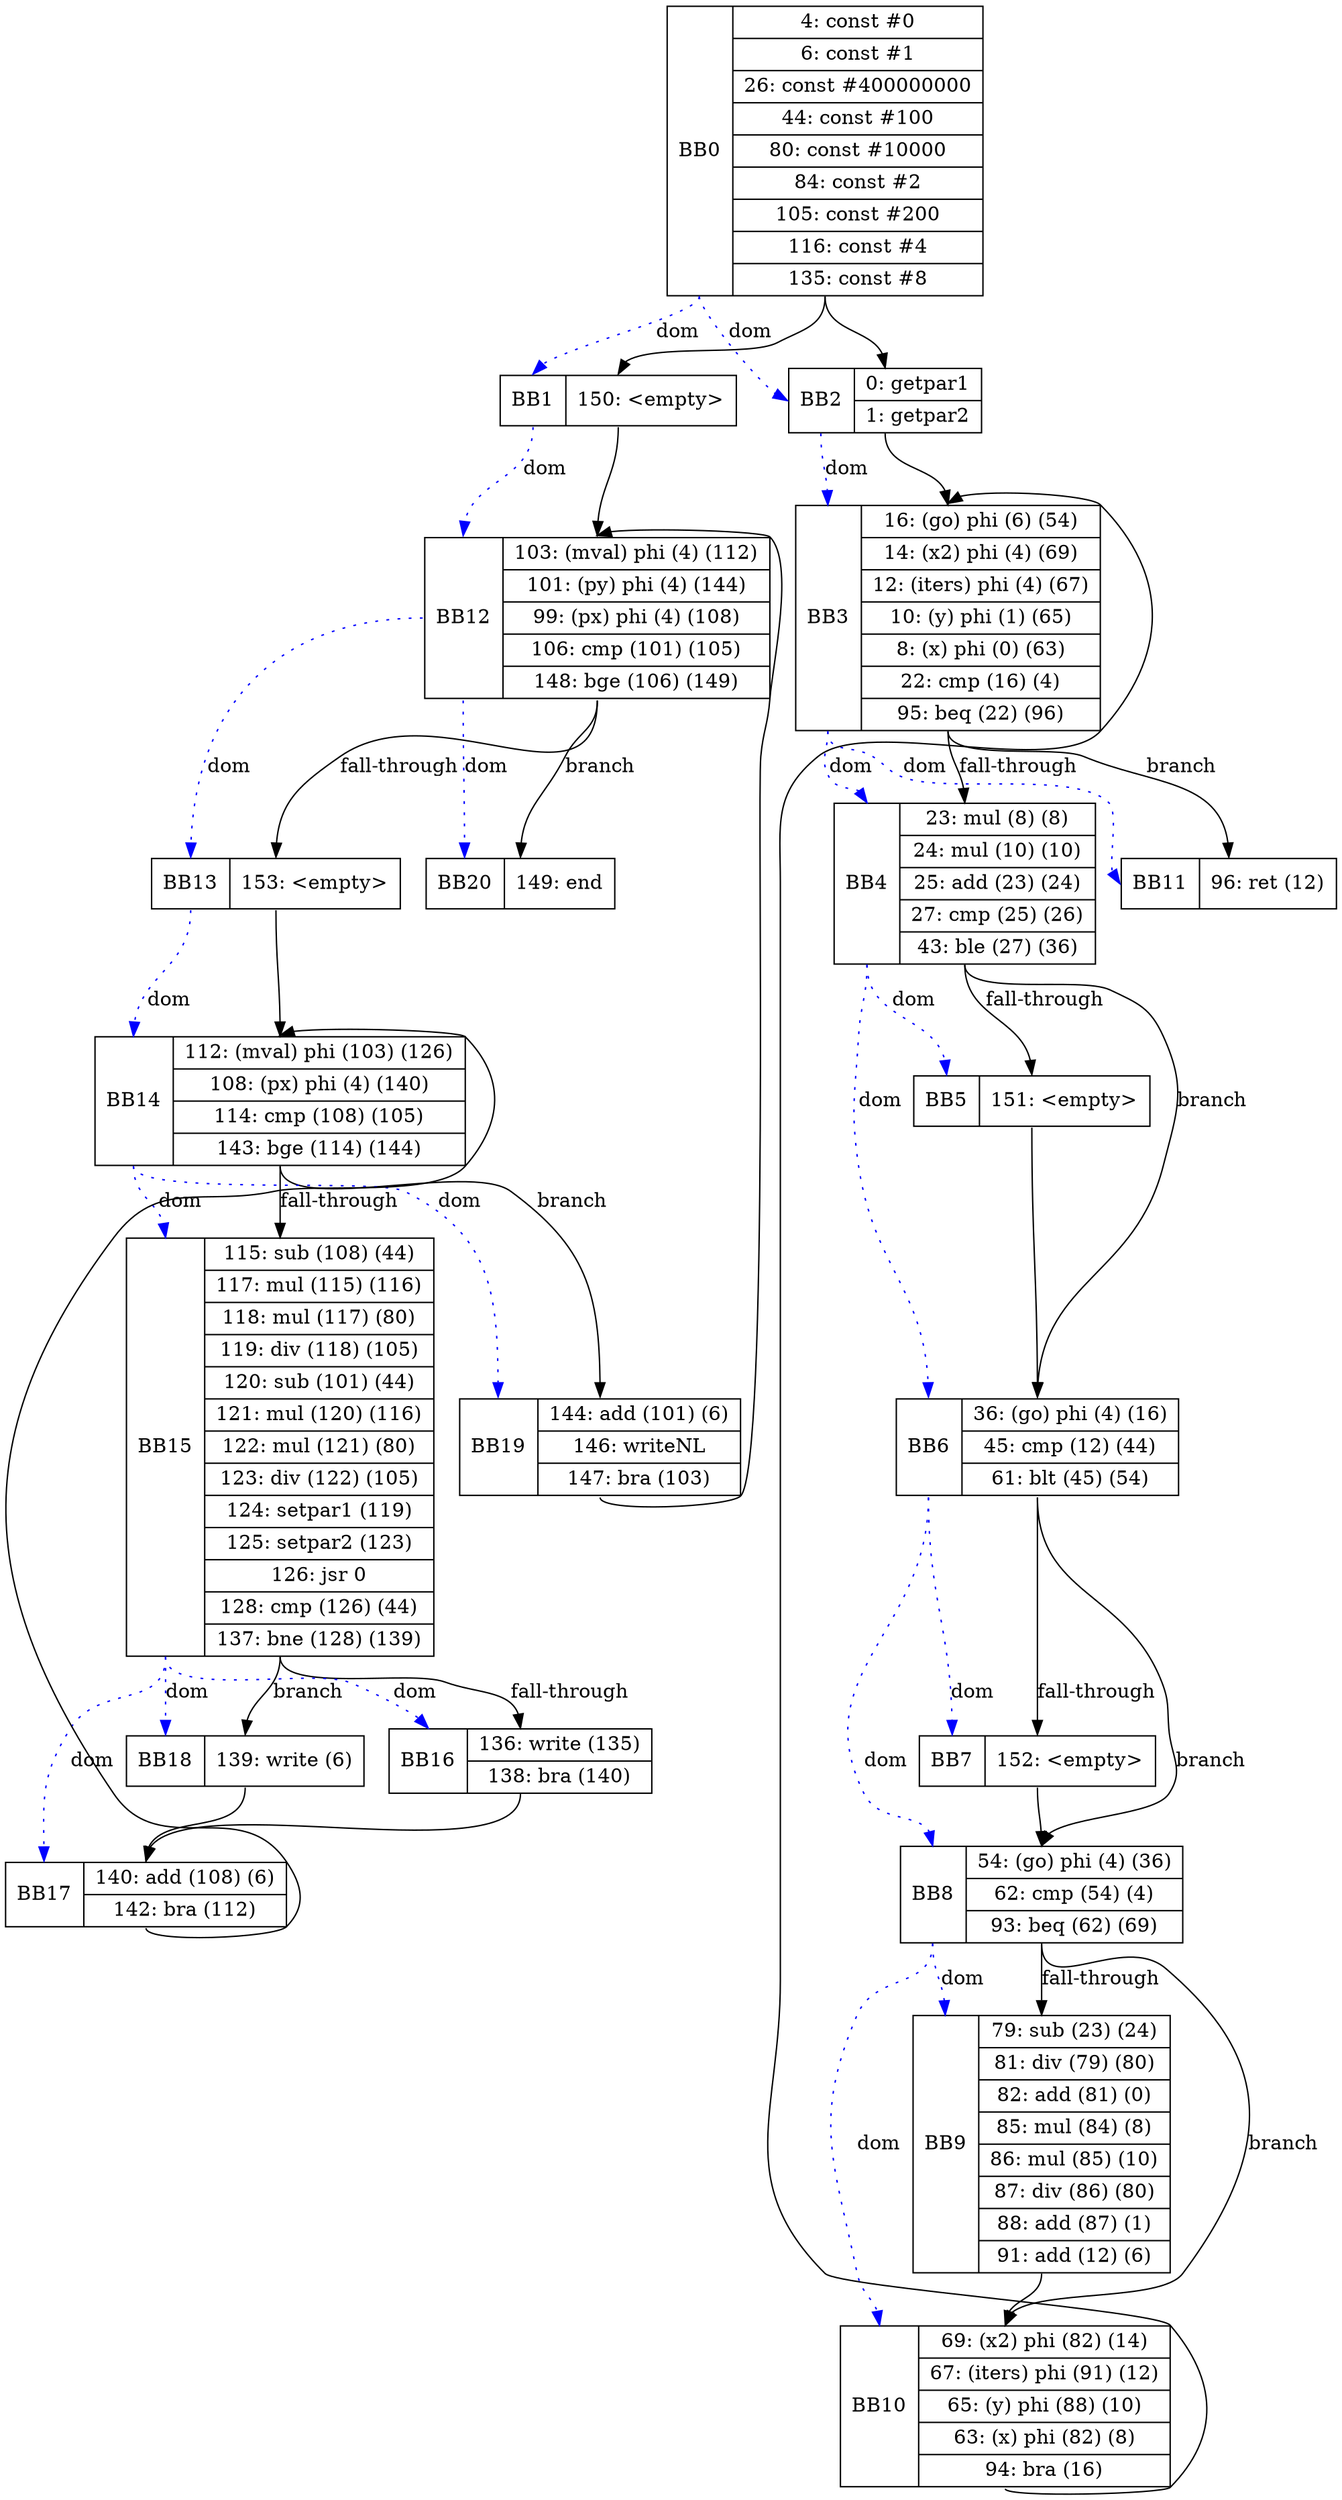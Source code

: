 digraph G {
	bb0 [shape=record, label="<b>BB0 | { 4: const #0 | 6: const #1 | 26: const #400000000 | 44: const #100 | 80: const #10000 | 84: const #2 | 105: const #200 | 116: const #4 | 135: const #8 }"];


	bb1 [shape=record, label="<b>BB1 | { 150: \<empty\> }"];
	bb1:s -> bb12:n ;
	bb0:b -> bb1:b [color=blue, style=dotted, label="dom"];


	bb2 [shape=record, label="<b>BB2 | { 0: getpar1 | 1: getpar2 }"];
	bb2:s -> bb3:n ;
	bb0:b -> bb2:b [color=blue, style=dotted, label="dom"];


	bb3 [shape=record, label="<b>BB3 | { 16: (go) phi (6) (54) | 14: (x2) phi (4) (69) | 12: (iters) phi (4) (67) | 10: (y) phi (1) (65) | 8: (x) phi (0) (63) | 22: cmp (16) (4) | 95: beq (22) (96) }"];
	bb3:s -> bb4:n [label="fall-through"];
	bb3:s -> bb11:n [label="branch"];
	bb2:b -> bb3:b [color=blue, style=dotted, label="dom"];


	bb4 [shape=record, label="<b>BB4 | { 23: mul (8) (8) | 24: mul (10) (10) | 25: add (23) (24) | 27: cmp (25) (26) | 43: ble (27) (36) }"];
	bb4:s -> bb5:n [label="fall-through"];
	bb4:s -> bb6:n [label="branch"];
	bb3:b -> bb4:b [color=blue, style=dotted, label="dom"];


	bb5 [shape=record, label="<b>BB5 | { 151: \<empty\> }"];
	bb5:s -> bb6:n ;
	bb4:b -> bb5:b [color=blue, style=dotted, label="dom"];


	bb6 [shape=record, label="<b>BB6 | { 36: (go) phi (4) (16) | 45: cmp (12) (44) | 61: blt (45) (54) }"];
	bb6:s -> bb7:n [label="fall-through"];
	bb6:s -> bb8:n [label="branch"];
	bb4:b -> bb6:b [color=blue, style=dotted, label="dom"];


	bb7 [shape=record, label="<b>BB7 | { 152: \<empty\> }"];
	bb7:s -> bb8:n ;
	bb6:b -> bb7:b [color=blue, style=dotted, label="dom"];


	bb8 [shape=record, label="<b>BB8 | { 54: (go) phi (4) (36) | 62: cmp (54) (4) | 93: beq (62) (69) }"];
	bb8:s -> bb9:n [label="fall-through"];
	bb8:s -> bb10:n [label="branch"];
	bb6:b -> bb8:b [color=blue, style=dotted, label="dom"];


	bb9 [shape=record, label="<b>BB9 | { 79: sub (23) (24) | 81: div (79) (80) | 82: add (81) (0) | 85: mul (84) (8) | 86: mul (85) (10) | 87: div (86) (80) | 88: add (87) (1) | 91: add (12) (6) }"];
	bb9:s -> bb10:n ;
	bb8:b -> bb9:b [color=blue, style=dotted, label="dom"];


	bb10 [shape=record, label="<b>BB10 | { 69: (x2) phi (82) (14) | 67: (iters) phi (91) (12) | 65: (y) phi (88) (10) | 63: (x) phi (82) (8) | 94: bra (16) }"];
	bb10:s -> bb3:n ;
	bb8:b -> bb10:b [color=blue, style=dotted, label="dom"];


	bb11 [shape=record, label="<b>BB11 | { 96: ret (12) }"];
	bb3:b -> bb11:b [color=blue, style=dotted, label="dom"];


	bb12 [shape=record, label="<b>BB12 | { 103: (mval) phi (4) (112) | 101: (py) phi (4) (144) | 99: (px) phi (4) (108) | 106: cmp (101) (105) | 148: bge (106) (149) }"];
	bb12:s -> bb13:n [label="fall-through"];
	bb12:s -> bb20:n [label="branch"];
	bb1:b -> bb12:b [color=blue, style=dotted, label="dom"];


	bb13 [shape=record, label="<b>BB13 | { 153: \<empty\> }"];
	bb13:s -> bb14:n ;
	bb12:b -> bb13:b [color=blue, style=dotted, label="dom"];


	bb14 [shape=record, label="<b>BB14 | { 112: (mval) phi (103) (126) | 108: (px) phi (4) (140) | 114: cmp (108) (105) | 143: bge (114) (144) }"];
	bb14:s -> bb15:n [label="fall-through"];
	bb14:s -> bb19:n [label="branch"];
	bb13:b -> bb14:b [color=blue, style=dotted, label="dom"];


	bb15 [shape=record, label="<b>BB15 | { 115: sub (108) (44) | 117: mul (115) (116) | 118: mul (117) (80) | 119: div (118) (105) | 120: sub (101) (44) | 121: mul (120) (116) | 122: mul (121) (80) | 123: div (122) (105) | 124: setpar1 (119) | 125: setpar2 (123) | 126: jsr 0 | 128: cmp (126) (44) | 137: bne (128) (139) }"];
	bb15:s -> bb16:n [label="fall-through"];
	bb15:s -> bb18:n [label="branch"];
	bb14:b -> bb15:b [color=blue, style=dotted, label="dom"];


	bb16 [shape=record, label="<b>BB16 | { 136: write (135) | 138: bra (140) }"];
	bb16:s -> bb17:n ;
	bb15:b -> bb16:b [color=blue, style=dotted, label="dom"];


	bb17 [shape=record, label="<b>BB17 | { 140: add (108) (6) | 142: bra (112) }"];
	bb17:s -> bb14:n ;
	bb15:b -> bb17:b [color=blue, style=dotted, label="dom"];


	bb18 [shape=record, label="<b>BB18 | { 139: write (6) }"];
	bb18:s -> bb17:n ;
	bb15:b -> bb18:b [color=blue, style=dotted, label="dom"];


	bb19 [shape=record, label="<b>BB19 | { 144: add (101) (6) | 146: writeNL | 147: bra (103) }"];
	bb19:s -> bb12:n ;
	bb14:b -> bb19:b [color=blue, style=dotted, label="dom"];


	bb20 [shape=record, label="<b>BB20 | { 149: end }"];
	bb12:b -> bb20:b [color=blue, style=dotted, label="dom"];


	bb0:s -> bb1:n
	bb0:s -> bb2:n
}